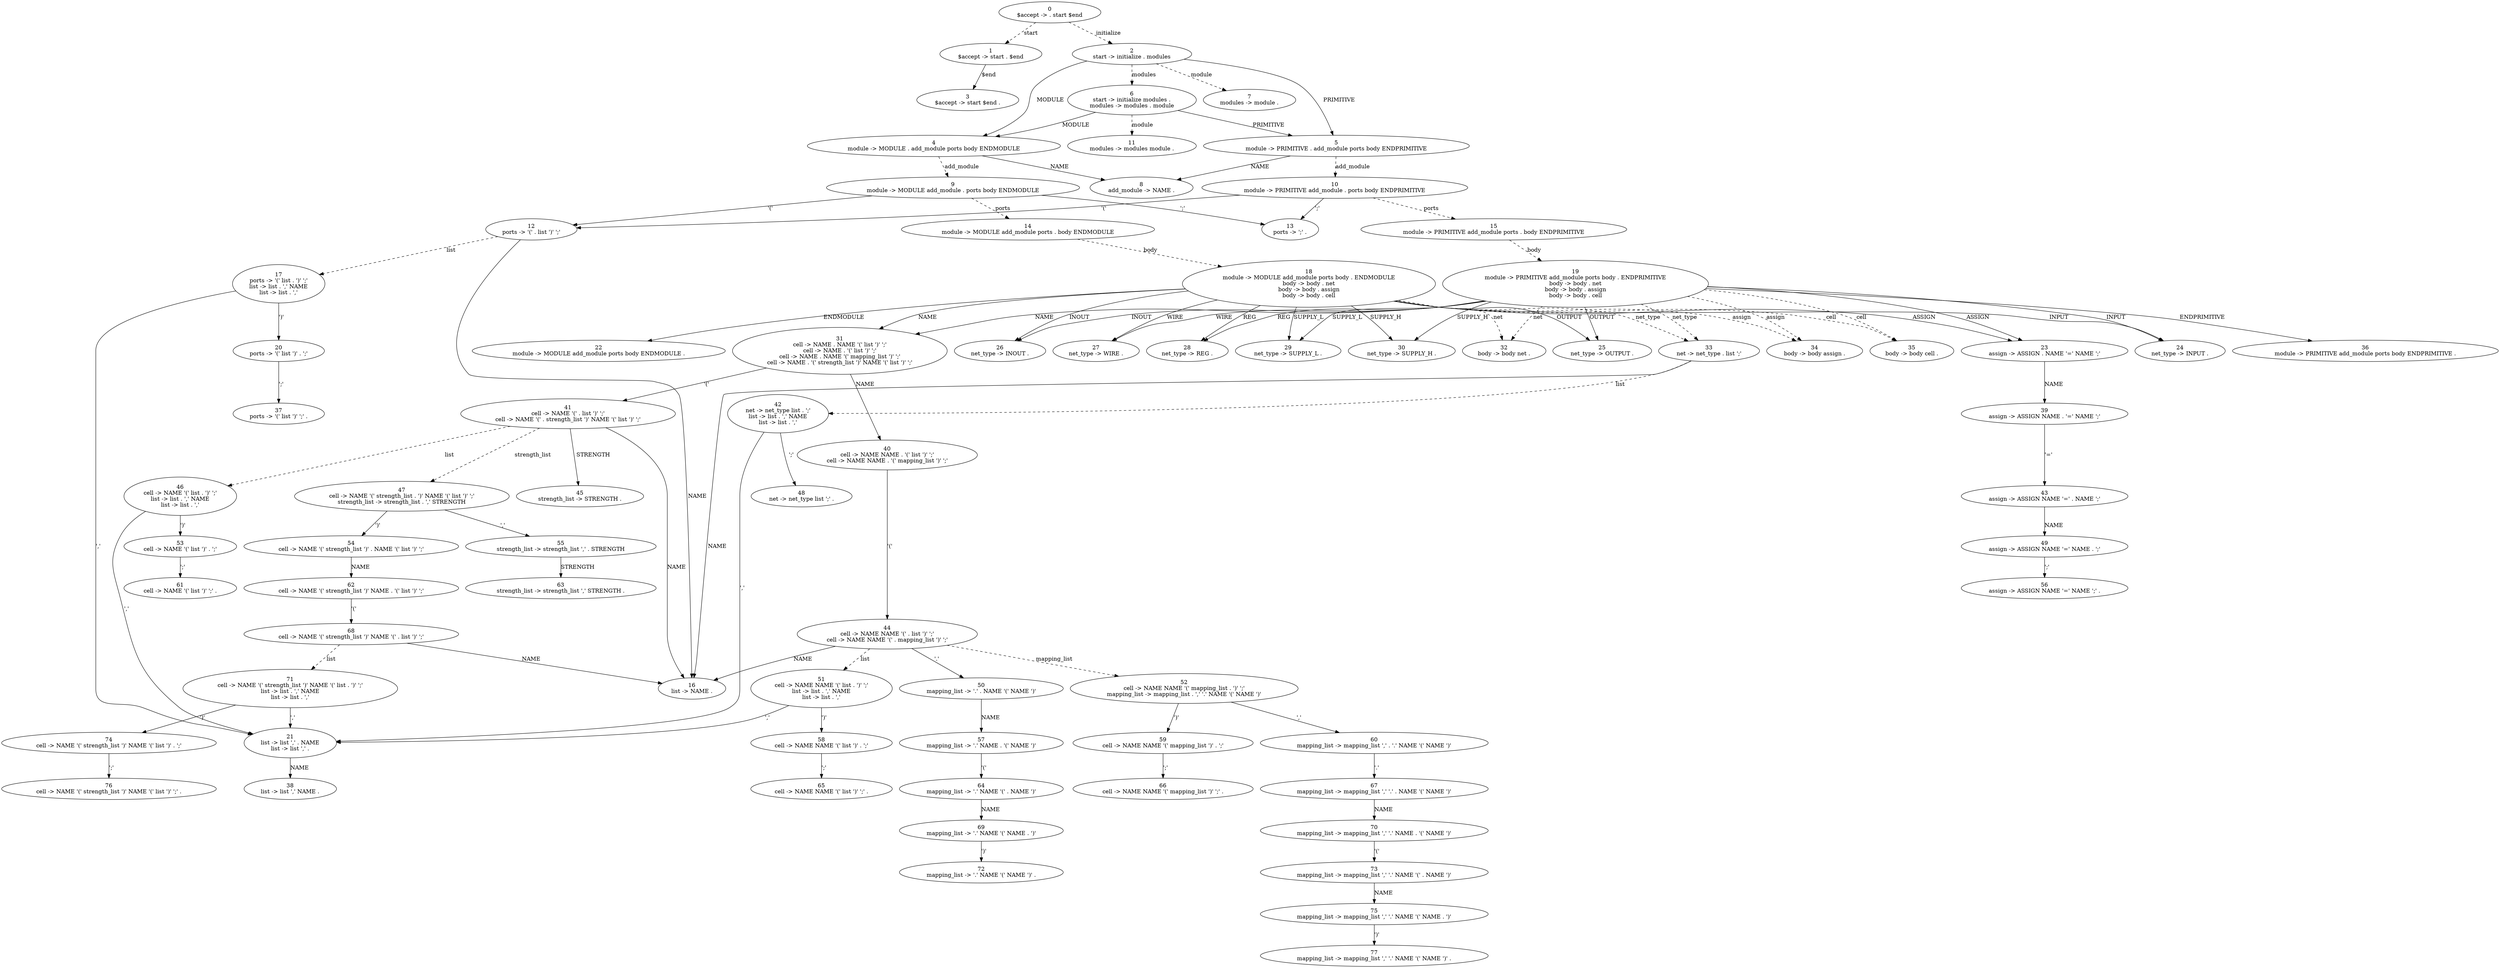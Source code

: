 digraph Automaton {
  0 [label="0\n$accept -> . start $end"]
  0 -> 1 [style=dashed label="start"]
  0 -> 2 [style=dashed label="initialize"]
  1 [label="1\n$accept -> start . $end"]
  1 -> 3 [style=solid label="$end"]
  2 [label="2\nstart -> initialize . modules"]
  2 -> 4 [style=solid label="MODULE"]
  2 -> 5 [style=solid label="PRIMITIVE"]
  2 -> 6 [style=dashed label="modules"]
  2 -> 7 [style=dashed label="module"]
  3 [label="3\n$accept -> start $end ."]
  4 [label="4\nmodule -> MODULE . add_module ports body ENDMODULE"]
  4 -> 8 [style=solid label="NAME"]
  4 -> 9 [style=dashed label="add_module"]
  5 [label="5\nmodule -> PRIMITIVE . add_module ports body ENDPRIMITIVE"]
  5 -> 8 [style=solid label="NAME"]
  5 -> 10 [style=dashed label="add_module"]
  6 [label="6\nstart -> initialize modules .\nmodules -> modules . module"]
  6 -> 4 [style=solid label="MODULE"]
  6 -> 5 [style=solid label="PRIMITIVE"]
  6 -> 11 [style=dashed label="module"]
  7 [label="7\nmodules -> module ."]
  8 [label="8\nadd_module -> NAME ."]
  9 [label="9\nmodule -> MODULE add_module . ports body ENDMODULE"]
  9 -> 12 [style=solid label="'('"]
  9 -> 13 [style=solid label="';'"]
  9 -> 14 [style=dashed label="ports"]
  10 [label="10\nmodule -> PRIMITIVE add_module . ports body ENDPRIMITIVE"]
  10 -> 12 [style=solid label="'('"]
  10 -> 13 [style=solid label="';'"]
  10 -> 15 [style=dashed label="ports"]
  11 [label="11\nmodules -> modules module ."]
  12 [label="12\nports -> '(' . list ')' ';'"]
  12 -> 16 [style=solid label="NAME"]
  12 -> 17 [style=dashed label="list"]
  13 [label="13\nports -> ';' ."]
  14 [label="14\nmodule -> MODULE add_module ports . body ENDMODULE"]
  14 -> 18 [style=dashed label="body"]
  15 [label="15\nmodule -> PRIMITIVE add_module ports . body ENDPRIMITIVE"]
  15 -> 19 [style=dashed label="body"]
  16 [label="16\nlist -> NAME ."]
  17 [label="17\nports -> '(' list . ')' ';'\nlist -> list . ',' NAME\nlist -> list . ','"]
  17 -> 20 [style=solid label="')'"]
  17 -> 21 [style=solid label="','"]
  18 [label="18\nmodule -> MODULE add_module ports body . ENDMODULE\nbody -> body . net\nbody -> body . assign\nbody -> body . cell"]
  18 -> 22 [style=solid label="ENDMODULE"]
  18 -> 23 [style=solid label="ASSIGN"]
  18 -> 24 [style=solid label="INPUT"]
  18 -> 25 [style=solid label="OUTPUT"]
  18 -> 26 [style=solid label="INOUT"]
  18 -> 27 [style=solid label="WIRE"]
  18 -> 28 [style=solid label="REG"]
  18 -> 29 [style=solid label="SUPPLY_L"]
  18 -> 30 [style=solid label="SUPPLY_H"]
  18 -> 31 [style=solid label="NAME"]
  18 -> 32 [style=dashed label="net"]
  18 -> 33 [style=dashed label="net_type"]
  18 -> 34 [style=dashed label="assign"]
  18 -> 35 [style=dashed label="cell"]
  19 [label="19\nmodule -> PRIMITIVE add_module ports body . ENDPRIMITIVE\nbody -> body . net\nbody -> body . assign\nbody -> body . cell"]
  19 -> 36 [style=solid label="ENDPRIMITIVE"]
  19 -> 23 [style=solid label="ASSIGN"]
  19 -> 24 [style=solid label="INPUT"]
  19 -> 25 [style=solid label="OUTPUT"]
  19 -> 26 [style=solid label="INOUT"]
  19 -> 27 [style=solid label="WIRE"]
  19 -> 28 [style=solid label="REG"]
  19 -> 29 [style=solid label="SUPPLY_L"]
  19 -> 30 [style=solid label="SUPPLY_H"]
  19 -> 31 [style=solid label="NAME"]
  19 -> 32 [style=dashed label="net"]
  19 -> 33 [style=dashed label="net_type"]
  19 -> 34 [style=dashed label="assign"]
  19 -> 35 [style=dashed label="cell"]
  20 [label="20\nports -> '(' list ')' . ';'"]
  20 -> 37 [style=solid label="';'"]
  21 [label="21\nlist -> list ',' . NAME\nlist -> list ',' ."]
  21 -> 38 [style=solid label="NAME"]
  22 [label="22\nmodule -> MODULE add_module ports body ENDMODULE ."]
  23 [label="23\nassign -> ASSIGN . NAME '=' NAME ';'"]
  23 -> 39 [style=solid label="NAME"]
  24 [label="24\nnet_type -> INPUT ."]
  25 [label="25\nnet_type -> OUTPUT ."]
  26 [label="26\nnet_type -> INOUT ."]
  27 [label="27\nnet_type -> WIRE ."]
  28 [label="28\nnet_type -> REG ."]
  29 [label="29\nnet_type -> SUPPLY_L ."]
  30 [label="30\nnet_type -> SUPPLY_H ."]
  31 [label="31\ncell -> NAME . NAME '(' list ')' ';'\ncell -> NAME . '(' list ')' ';'\ncell -> NAME . NAME '(' mapping_list ')' ';'\ncell -> NAME . '(' strength_list ')' NAME '(' list ')' ';'"]
  31 -> 40 [style=solid label="NAME"]
  31 -> 41 [style=solid label="'('"]
  32 [label="32\nbody -> body net ."]
  33 [label="33\nnet -> net_type . list ';'"]
  33 -> 16 [style=solid label="NAME"]
  33 -> 42 [style=dashed label="list"]
  34 [label="34\nbody -> body assign ."]
  35 [label="35\nbody -> body cell ."]
  36 [label="36\nmodule -> PRIMITIVE add_module ports body ENDPRIMITIVE ."]
  37 [label="37\nports -> '(' list ')' ';' ."]
  38 [label="38\nlist -> list ',' NAME ."]
  39 [label="39\nassign -> ASSIGN NAME . '=' NAME ';'"]
  39 -> 43 [style=solid label="'='"]
  40 [label="40\ncell -> NAME NAME . '(' list ')' ';'\ncell -> NAME NAME . '(' mapping_list ')' ';'"]
  40 -> 44 [style=solid label="'('"]
  41 [label="41\ncell -> NAME '(' . list ')' ';'\ncell -> NAME '(' . strength_list ')' NAME '(' list ')' ';'"]
  41 -> 16 [style=solid label="NAME"]
  41 -> 45 [style=solid label="STRENGTH"]
  41 -> 46 [style=dashed label="list"]
  41 -> 47 [style=dashed label="strength_list"]
  42 [label="42\nnet -> net_type list . ';'\nlist -> list . ',' NAME\nlist -> list . ','"]
  42 -> 48 [style=solid label="';'"]
  42 -> 21 [style=solid label="','"]
  43 [label="43\nassign -> ASSIGN NAME '=' . NAME ';'"]
  43 -> 49 [style=solid label="NAME"]
  44 [label="44\ncell -> NAME NAME '(' . list ')' ';'\ncell -> NAME NAME '(' . mapping_list ')' ';'"]
  44 -> 16 [style=solid label="NAME"]
  44 -> 50 [style=solid label="'.'"]
  44 -> 51 [style=dashed label="list"]
  44 -> 52 [style=dashed label="mapping_list"]
  45 [label="45\nstrength_list -> STRENGTH ."]
  46 [label="46\ncell -> NAME '(' list . ')' ';'\nlist -> list . ',' NAME\nlist -> list . ','"]
  46 -> 53 [style=solid label="')'"]
  46 -> 21 [style=solid label="','"]
  47 [label="47\ncell -> NAME '(' strength_list . ')' NAME '(' list ')' ';'\nstrength_list -> strength_list . ',' STRENGTH"]
  47 -> 54 [style=solid label="')'"]
  47 -> 55 [style=solid label="','"]
  48 [label="48\nnet -> net_type list ';' ."]
  49 [label="49\nassign -> ASSIGN NAME '=' NAME . ';'"]
  49 -> 56 [style=solid label="';'"]
  50 [label="50\nmapping_list -> '.' . NAME '(' NAME ')'"]
  50 -> 57 [style=solid label="NAME"]
  51 [label="51\ncell -> NAME NAME '(' list . ')' ';'\nlist -> list . ',' NAME\nlist -> list . ','"]
  51 -> 58 [style=solid label="')'"]
  51 -> 21 [style=solid label="','"]
  52 [label="52\ncell -> NAME NAME '(' mapping_list . ')' ';'\nmapping_list -> mapping_list . ',' '.' NAME '(' NAME ')'"]
  52 -> 59 [style=solid label="')'"]
  52 -> 60 [style=solid label="','"]
  53 [label="53\ncell -> NAME '(' list ')' . ';'"]
  53 -> 61 [style=solid label="';'"]
  54 [label="54\ncell -> NAME '(' strength_list ')' . NAME '(' list ')' ';'"]
  54 -> 62 [style=solid label="NAME"]
  55 [label="55\nstrength_list -> strength_list ',' . STRENGTH"]
  55 -> 63 [style=solid label="STRENGTH"]
  56 [label="56\nassign -> ASSIGN NAME '=' NAME ';' ."]
  57 [label="57\nmapping_list -> '.' NAME . '(' NAME ')'"]
  57 -> 64 [style=solid label="'('"]
  58 [label="58\ncell -> NAME NAME '(' list ')' . ';'"]
  58 -> 65 [style=solid label="';'"]
  59 [label="59\ncell -> NAME NAME '(' mapping_list ')' . ';'"]
  59 -> 66 [style=solid label="';'"]
  60 [label="60\nmapping_list -> mapping_list ',' . '.' NAME '(' NAME ')'"]
  60 -> 67 [style=solid label="'.'"]
  61 [label="61\ncell -> NAME '(' list ')' ';' ."]
  62 [label="62\ncell -> NAME '(' strength_list ')' NAME . '(' list ')' ';'"]
  62 -> 68 [style=solid label="'('"]
  63 [label="63\nstrength_list -> strength_list ',' STRENGTH ."]
  64 [label="64\nmapping_list -> '.' NAME '(' . NAME ')'"]
  64 -> 69 [style=solid label="NAME"]
  65 [label="65\ncell -> NAME NAME '(' list ')' ';' ."]
  66 [label="66\ncell -> NAME NAME '(' mapping_list ')' ';' ."]
  67 [label="67\nmapping_list -> mapping_list ',' '.' . NAME '(' NAME ')'"]
  67 -> 70 [style=solid label="NAME"]
  68 [label="68\ncell -> NAME '(' strength_list ')' NAME '(' . list ')' ';'"]
  68 -> 16 [style=solid label="NAME"]
  68 -> 71 [style=dashed label="list"]
  69 [label="69\nmapping_list -> '.' NAME '(' NAME . ')'"]
  69 -> 72 [style=solid label="')'"]
  70 [label="70\nmapping_list -> mapping_list ',' '.' NAME . '(' NAME ')'"]
  70 -> 73 [style=solid label="'('"]
  71 [label="71\ncell -> NAME '(' strength_list ')' NAME '(' list . ')' ';'\nlist -> list . ',' NAME\nlist -> list . ','"]
  71 -> 74 [style=solid label="')'"]
  71 -> 21 [style=solid label="','"]
  72 [label="72\nmapping_list -> '.' NAME '(' NAME ')' ."]
  73 [label="73\nmapping_list -> mapping_list ',' '.' NAME '(' . NAME ')'"]
  73 -> 75 [style=solid label="NAME"]
  74 [label="74\ncell -> NAME '(' strength_list ')' NAME '(' list ')' . ';'"]
  74 -> 76 [style=solid label="';'"]
  75 [label="75\nmapping_list -> mapping_list ',' '.' NAME '(' NAME . ')'"]
  75 -> 77 [style=solid label="')'"]
  76 [label="76\ncell -> NAME '(' strength_list ')' NAME '(' list ')' ';' ."]
  77 [label="77\nmapping_list -> mapping_list ',' '.' NAME '(' NAME ')' ."]
}
